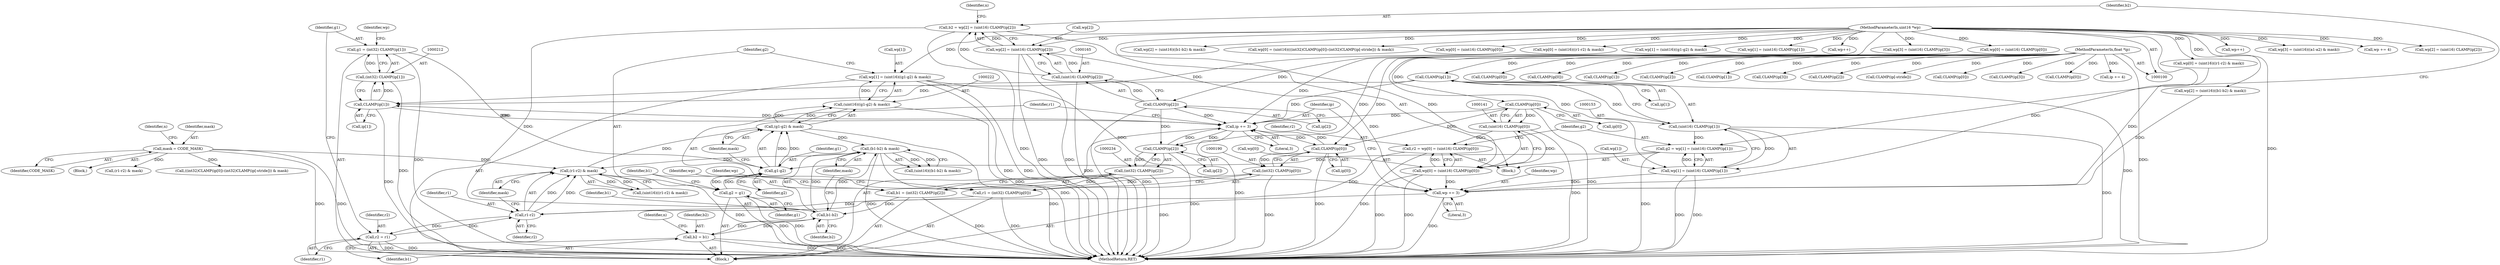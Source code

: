 digraph "0_libtiff_83a4b92815ea04969d494416eaae3d4c6b338e4a#diff-c8b4b355f9b5c06d585b23138e1c185f_1@array" {
"1000217" [label="(Call,wp[1] = (uint16)((g1-g2) & mask))"];
"1000221" [label="(Call,(uint16)((g1-g2) & mask))"];
"1000223" [label="(Call,(g1-g2) & mask)"];
"1000224" [label="(Call,g1-g2)"];
"1000209" [label="(Call,g1 = (int32) CLAMP(ip[1]))"];
"1000211" [label="(Call,(int32) CLAMP(ip[1]))"];
"1000213" [label="(Call,CLAMP(ip[1]))"];
"1000184" [label="(Call,ip += 3)"];
"1000235" [label="(Call,CLAMP(ip[2]))"];
"1000166" [label="(Call,CLAMP(ip[2]))"];
"1000101" [label="(MethodParameterIn,float *ip)"];
"1000142" [label="(Call,CLAMP(ip[0]))"];
"1000191" [label="(Call,CLAMP(ip[0]))"];
"1000154" [label="(Call,CLAMP(ip[1]))"];
"1000228" [label="(Call,g2 = g1)"];
"1000146" [label="(Call,g2 = wp[1] = (uint16) CLAMP(ip[1]))"];
"1000148" [label="(Call,wp[1] = (uint16) CLAMP(ip[1]))"];
"1000104" [label="(MethodParameterIn,uint16 *wp)"];
"1000152" [label="(Call,(uint16) CLAMP(ip[1]))"];
"1000201" [label="(Call,(r1-r2) & mask)"];
"1000202" [label="(Call,r1-r2)"];
"1000187" [label="(Call,r1 = (int32) CLAMP(ip[0]))"];
"1000189" [label="(Call,(int32) CLAMP(ip[0]))"];
"1000206" [label="(Call,r2 = r1)"];
"1000134" [label="(Call,r2 = wp[0] = (uint16) CLAMP(ip[0]))"];
"1000136" [label="(Call,wp[0] = (uint16) CLAMP(ip[0]))"];
"1000140" [label="(Call,(uint16) CLAMP(ip[0]))"];
"1000121" [label="(Call,mask = CODE_MASK)"];
"1000245" [label="(Call,(b1-b2) & mask)"];
"1000246" [label="(Call,b1-b2)"];
"1000231" [label="(Call,b1 = (int32) CLAMP(ip[2]))"];
"1000233" [label="(Call,(int32) CLAMP(ip[2]))"];
"1000158" [label="(Call,b2 = wp[2] = (uint16) CLAMP(ip[2]))"];
"1000160" [label="(Call,wp[2] = (uint16) CLAMP(ip[2]))"];
"1000164" [label="(Call,(uint16) CLAMP(ip[2]))"];
"1000250" [label="(Call,b2 = b1)"];
"1000181" [label="(Call,wp += 3)"];
"1000136" [label="(Call,wp[0] = (uint16) CLAMP(ip[0]))"];
"1000231" [label="(Call,b1 = (int32) CLAMP(ip[2]))"];
"1000422" [label="(Call,CLAMP(ip[0]))"];
"1000226" [label="(Identifier,g2)"];
"1000171" [label="(Identifier,n)"];
"1000232" [label="(Identifier,b1)"];
"1000444" [label="(Call,((int32)CLAMP(ip[0])-(int32)CLAMP(ip[-stride])) & mask)"];
"1000177" [label="(Block,)"];
"1000241" [label="(Identifier,wp)"];
"1000191" [label="(Call,CLAMP(ip[0]))"];
"1000426" [label="(Call,wp++)"];
"1000161" [label="(Call,wp[2])"];
"1000134" [label="(Call,r2 = wp[0] = (uint16) CLAMP(ip[0]))"];
"1000243" [label="(Call,(uint16)((b1-b2) & mask))"];
"1000398" [label="(Call,wp[3] = (uint16)((a1-a2) & mask))"];
"1000224" [label="(Call,g1-g2)"];
"1000147" [label="(Identifier,g2)"];
"1000318" [label="(Call,wp += 4)"];
"1000219" [label="(Identifier,wp)"];
"1000247" [label="(Identifier,b1)"];
"1000285" [label="(Call,wp[2] = (uint16) CLAMP(ip[2]))"];
"1000140" [label="(Call,(uint16) CLAMP(ip[0]))"];
"1000376" [label="(Call,wp[2] = (uint16)((b1-b2) & mask))"];
"1000137" [label="(Call,wp[0])"];
"1000195" [label="(Call,wp[0] = (uint16)((r1-r2) & mask))"];
"1000448" [label="(Call,CLAMP(ip[0]))"];
"1000279" [label="(Call,CLAMP(ip[1]))"];
"1000213" [label="(Call,CLAMP(ip[1]))"];
"1000104" [label="(MethodParameterIn,uint16 *wp)"];
"1000101" [label="(MethodParameterIn,float *ip)"];
"1000438" [label="(Call,wp[0] = (uint16)(((int32)CLAMP(ip[0])-(int32)CLAMP(ip[-stride])) & mask))"];
"1000185" [label="(Identifier,ip)"];
"1000227" [label="(Identifier,mask)"];
"1000245" [label="(Call,(b1-b2) & mask)"];
"1000181" [label="(Call,wp += 3)"];
"1000133" [label="(Block,)"];
"1000164" [label="(Call,(uint16) CLAMP(ip[2]))"];
"1000154" [label="(Call,CLAMP(ip[1]))"];
"1000246" [label="(Call,b1-b2)"];
"1000249" [label="(Identifier,mask)"];
"1000201" [label="(Call,(r1-r2) & mask)"];
"1000291" [label="(Call,CLAMP(ip[2]))"];
"1000187" [label="(Call,r1 = (int32) CLAMP(ip[0]))"];
"1000123" [label="(Identifier,CODE_MASK)"];
"1000233" [label="(Call,(int32) CLAMP(ip[2]))"];
"1000350" [label="(Call,CLAMP(ip[1]))"];
"1000192" [label="(Call,ip[0])"];
"1000146" [label="(Call,g2 = wp[1] = (uint16) CLAMP(ip[1]))"];
"1000106" [label="(Block,)"];
"1000261" [label="(Call,wp[0] = (uint16) CLAMP(ip[0]))"];
"1000202" [label="(Call,r1-r2)"];
"1000209" [label="(Call,g1 = (int32) CLAMP(ip[1]))"];
"1000218" [label="(Call,wp[1])"];
"1000122" [label="(Identifier,mask)"];
"1000149" [label="(Call,wp[1])"];
"1000210" [label="(Identifier,g1)"];
"1000182" [label="(Identifier,wp)"];
"1000184" [label="(Call,ip += 3)"];
"1000225" [label="(Identifier,g1)"];
"1000394" [label="(Call,CLAMP(ip[3]))"];
"1000206" [label="(Call,r2 = r1)"];
"1000372" [label="(Call,CLAMP(ip[2]))"];
"1000183" [label="(Literal,3)"];
"1000223" [label="(Call,(g1-g2) & mask)"];
"1000211" [label="(Call,(int32) CLAMP(ip[1]))"];
"1000338" [label="(Call,(r1-r2) & mask)"];
"1000126" [label="(Identifier,n)"];
"1000332" [label="(Call,wp[0] = (uint16)((r1-r2) & mask))"];
"1000159" [label="(Identifier,b2)"];
"1000354" [label="(Call,wp[1] = (uint16)((g1-g2) & mask))"];
"1000167" [label="(Call,ip[2])"];
"1000214" [label="(Call,ip[1])"];
"1000239" [label="(Call,wp[2] = (uint16)((b1-b2) & mask))"];
"1000166" [label="(Call,CLAMP(ip[2]))"];
"1000148" [label="(Call,wp[1] = (uint16) CLAMP(ip[1]))"];
"1000186" [label="(Literal,3)"];
"1000454" [label="(Call,CLAMP(ip[-stride]))"];
"1000236" [label="(Call,ip[2])"];
"1000207" [label="(Identifier,r2)"];
"1000160" [label="(Call,wp[2] = (uint16) CLAMP(ip[2]))"];
"1000197" [label="(Identifier,wp)"];
"1000273" [label="(Call,wp[1] = (uint16) CLAMP(ip[1]))"];
"1000460" [label="(Call,wp++)"];
"1000250" [label="(Call,b2 = b1)"];
"1000199" [label="(Call,(uint16)((r1-r2) & mask))"];
"1000297" [label="(Call,wp[3] = (uint16) CLAMP(ip[3]))"];
"1000267" [label="(Call,CLAMP(ip[0]))"];
"1000252" [label="(Identifier,b1)"];
"1000230" [label="(Identifier,g1)"];
"1000204" [label="(Identifier,r2)"];
"1000303" [label="(Call,CLAMP(ip[3]))"];
"1000228" [label="(Call,g2 = g1)"];
"1000205" [label="(Identifier,mask)"];
"1000135" [label="(Identifier,r2)"];
"1000229" [label="(Identifier,g2)"];
"1000143" [label="(Call,ip[0])"];
"1000235" [label="(Call,CLAMP(ip[2]))"];
"1000158" [label="(Call,b2 = wp[2] = (uint16) CLAMP(ip[2]))"];
"1000189" [label="(Call,(int32) CLAMP(ip[0]))"];
"1000155" [label="(Call,ip[1])"];
"1000221" [label="(Call,(uint16)((g1-g2) & mask))"];
"1000121" [label="(Call,mask = CODE_MASK)"];
"1000217" [label="(Call,wp[1] = (uint16)((g1-g2) & mask))"];
"1000188" [label="(Identifier,r1)"];
"1000175" [label="(Identifier,n)"];
"1000416" [label="(Call,wp[0] = (uint16) CLAMP(ip[0]))"];
"1000142" [label="(Call,CLAMP(ip[0]))"];
"1000248" [label="(Identifier,b2)"];
"1000208" [label="(Identifier,r1)"];
"1000203" [label="(Identifier,r1)"];
"1000251" [label="(Identifier,b2)"];
"1000328" [label="(Call,CLAMP(ip[0]))"];
"1000321" [label="(Call,ip += 4)"];
"1000465" [label="(MethodReturn,RET)"];
"1000152" [label="(Call,(uint16) CLAMP(ip[1]))"];
"1000217" -> "1000177"  [label="AST: "];
"1000217" -> "1000221"  [label="CFG: "];
"1000218" -> "1000217"  [label="AST: "];
"1000221" -> "1000217"  [label="AST: "];
"1000229" -> "1000217"  [label="CFG: "];
"1000217" -> "1000465"  [label="DDG: "];
"1000217" -> "1000465"  [label="DDG: "];
"1000217" -> "1000181"  [label="DDG: "];
"1000221" -> "1000217"  [label="DDG: "];
"1000104" -> "1000217"  [label="DDG: "];
"1000221" -> "1000223"  [label="CFG: "];
"1000222" -> "1000221"  [label="AST: "];
"1000223" -> "1000221"  [label="AST: "];
"1000221" -> "1000465"  [label="DDG: "];
"1000223" -> "1000221"  [label="DDG: "];
"1000223" -> "1000221"  [label="DDG: "];
"1000223" -> "1000227"  [label="CFG: "];
"1000224" -> "1000223"  [label="AST: "];
"1000227" -> "1000223"  [label="AST: "];
"1000223" -> "1000465"  [label="DDG: "];
"1000224" -> "1000223"  [label="DDG: "];
"1000224" -> "1000223"  [label="DDG: "];
"1000201" -> "1000223"  [label="DDG: "];
"1000223" -> "1000245"  [label="DDG: "];
"1000224" -> "1000226"  [label="CFG: "];
"1000225" -> "1000224"  [label="AST: "];
"1000226" -> "1000224"  [label="AST: "];
"1000227" -> "1000224"  [label="CFG: "];
"1000209" -> "1000224"  [label="DDG: "];
"1000228" -> "1000224"  [label="DDG: "];
"1000146" -> "1000224"  [label="DDG: "];
"1000224" -> "1000228"  [label="DDG: "];
"1000209" -> "1000177"  [label="AST: "];
"1000209" -> "1000211"  [label="CFG: "];
"1000210" -> "1000209"  [label="AST: "];
"1000211" -> "1000209"  [label="AST: "];
"1000219" -> "1000209"  [label="CFG: "];
"1000209" -> "1000465"  [label="DDG: "];
"1000211" -> "1000209"  [label="DDG: "];
"1000211" -> "1000213"  [label="CFG: "];
"1000212" -> "1000211"  [label="AST: "];
"1000213" -> "1000211"  [label="AST: "];
"1000211" -> "1000465"  [label="DDG: "];
"1000213" -> "1000211"  [label="DDG: "];
"1000213" -> "1000214"  [label="CFG: "];
"1000214" -> "1000213"  [label="AST: "];
"1000213" -> "1000465"  [label="DDG: "];
"1000213" -> "1000184"  [label="DDG: "];
"1000184" -> "1000213"  [label="DDG: "];
"1000154" -> "1000213"  [label="DDG: "];
"1000101" -> "1000213"  [label="DDG: "];
"1000184" -> "1000177"  [label="AST: "];
"1000184" -> "1000186"  [label="CFG: "];
"1000185" -> "1000184"  [label="AST: "];
"1000186" -> "1000184"  [label="AST: "];
"1000188" -> "1000184"  [label="CFG: "];
"1000184" -> "1000465"  [label="DDG: "];
"1000235" -> "1000184"  [label="DDG: "];
"1000142" -> "1000184"  [label="DDG: "];
"1000191" -> "1000184"  [label="DDG: "];
"1000154" -> "1000184"  [label="DDG: "];
"1000166" -> "1000184"  [label="DDG: "];
"1000101" -> "1000184"  [label="DDG: "];
"1000184" -> "1000191"  [label="DDG: "];
"1000184" -> "1000235"  [label="DDG: "];
"1000235" -> "1000233"  [label="AST: "];
"1000235" -> "1000236"  [label="CFG: "];
"1000236" -> "1000235"  [label="AST: "];
"1000233" -> "1000235"  [label="CFG: "];
"1000235" -> "1000465"  [label="DDG: "];
"1000235" -> "1000233"  [label="DDG: "];
"1000166" -> "1000235"  [label="DDG: "];
"1000101" -> "1000235"  [label="DDG: "];
"1000166" -> "1000164"  [label="AST: "];
"1000166" -> "1000167"  [label="CFG: "];
"1000167" -> "1000166"  [label="AST: "];
"1000164" -> "1000166"  [label="CFG: "];
"1000166" -> "1000465"  [label="DDG: "];
"1000166" -> "1000164"  [label="DDG: "];
"1000101" -> "1000166"  [label="DDG: "];
"1000101" -> "1000100"  [label="AST: "];
"1000101" -> "1000465"  [label="DDG: "];
"1000101" -> "1000142"  [label="DDG: "];
"1000101" -> "1000154"  [label="DDG: "];
"1000101" -> "1000191"  [label="DDG: "];
"1000101" -> "1000267"  [label="DDG: "];
"1000101" -> "1000279"  [label="DDG: "];
"1000101" -> "1000291"  [label="DDG: "];
"1000101" -> "1000303"  [label="DDG: "];
"1000101" -> "1000321"  [label="DDG: "];
"1000101" -> "1000328"  [label="DDG: "];
"1000101" -> "1000350"  [label="DDG: "];
"1000101" -> "1000372"  [label="DDG: "];
"1000101" -> "1000394"  [label="DDG: "];
"1000101" -> "1000422"  [label="DDG: "];
"1000101" -> "1000448"  [label="DDG: "];
"1000101" -> "1000454"  [label="DDG: "];
"1000142" -> "1000140"  [label="AST: "];
"1000142" -> "1000143"  [label="CFG: "];
"1000143" -> "1000142"  [label="AST: "];
"1000140" -> "1000142"  [label="CFG: "];
"1000142" -> "1000465"  [label="DDG: "];
"1000142" -> "1000140"  [label="DDG: "];
"1000142" -> "1000191"  [label="DDG: "];
"1000191" -> "1000189"  [label="AST: "];
"1000191" -> "1000192"  [label="CFG: "];
"1000192" -> "1000191"  [label="AST: "];
"1000189" -> "1000191"  [label="CFG: "];
"1000191" -> "1000465"  [label="DDG: "];
"1000191" -> "1000189"  [label="DDG: "];
"1000154" -> "1000152"  [label="AST: "];
"1000154" -> "1000155"  [label="CFG: "];
"1000155" -> "1000154"  [label="AST: "];
"1000152" -> "1000154"  [label="CFG: "];
"1000154" -> "1000465"  [label="DDG: "];
"1000154" -> "1000152"  [label="DDG: "];
"1000228" -> "1000177"  [label="AST: "];
"1000228" -> "1000230"  [label="CFG: "];
"1000229" -> "1000228"  [label="AST: "];
"1000230" -> "1000228"  [label="AST: "];
"1000232" -> "1000228"  [label="CFG: "];
"1000228" -> "1000465"  [label="DDG: "];
"1000228" -> "1000465"  [label="DDG: "];
"1000146" -> "1000133"  [label="AST: "];
"1000146" -> "1000148"  [label="CFG: "];
"1000147" -> "1000146"  [label="AST: "];
"1000148" -> "1000146"  [label="AST: "];
"1000159" -> "1000146"  [label="CFG: "];
"1000146" -> "1000465"  [label="DDG: "];
"1000148" -> "1000146"  [label="DDG: "];
"1000152" -> "1000146"  [label="DDG: "];
"1000148" -> "1000152"  [label="CFG: "];
"1000149" -> "1000148"  [label="AST: "];
"1000152" -> "1000148"  [label="AST: "];
"1000148" -> "1000465"  [label="DDG: "];
"1000148" -> "1000465"  [label="DDG: "];
"1000104" -> "1000148"  [label="DDG: "];
"1000152" -> "1000148"  [label="DDG: "];
"1000148" -> "1000181"  [label="DDG: "];
"1000104" -> "1000100"  [label="AST: "];
"1000104" -> "1000465"  [label="DDG: "];
"1000104" -> "1000136"  [label="DDG: "];
"1000104" -> "1000160"  [label="DDG: "];
"1000104" -> "1000181"  [label="DDG: "];
"1000104" -> "1000195"  [label="DDG: "];
"1000104" -> "1000239"  [label="DDG: "];
"1000104" -> "1000261"  [label="DDG: "];
"1000104" -> "1000273"  [label="DDG: "];
"1000104" -> "1000285"  [label="DDG: "];
"1000104" -> "1000297"  [label="DDG: "];
"1000104" -> "1000318"  [label="DDG: "];
"1000104" -> "1000332"  [label="DDG: "];
"1000104" -> "1000354"  [label="DDG: "];
"1000104" -> "1000376"  [label="DDG: "];
"1000104" -> "1000398"  [label="DDG: "];
"1000104" -> "1000416"  [label="DDG: "];
"1000104" -> "1000426"  [label="DDG: "];
"1000104" -> "1000438"  [label="DDG: "];
"1000104" -> "1000460"  [label="DDG: "];
"1000153" -> "1000152"  [label="AST: "];
"1000152" -> "1000465"  [label="DDG: "];
"1000201" -> "1000199"  [label="AST: "];
"1000201" -> "1000205"  [label="CFG: "];
"1000202" -> "1000201"  [label="AST: "];
"1000205" -> "1000201"  [label="AST: "];
"1000199" -> "1000201"  [label="CFG: "];
"1000201" -> "1000465"  [label="DDG: "];
"1000201" -> "1000199"  [label="DDG: "];
"1000201" -> "1000199"  [label="DDG: "];
"1000202" -> "1000201"  [label="DDG: "];
"1000202" -> "1000201"  [label="DDG: "];
"1000121" -> "1000201"  [label="DDG: "];
"1000245" -> "1000201"  [label="DDG: "];
"1000202" -> "1000204"  [label="CFG: "];
"1000203" -> "1000202"  [label="AST: "];
"1000204" -> "1000202"  [label="AST: "];
"1000205" -> "1000202"  [label="CFG: "];
"1000187" -> "1000202"  [label="DDG: "];
"1000206" -> "1000202"  [label="DDG: "];
"1000134" -> "1000202"  [label="DDG: "];
"1000202" -> "1000206"  [label="DDG: "];
"1000187" -> "1000177"  [label="AST: "];
"1000187" -> "1000189"  [label="CFG: "];
"1000188" -> "1000187"  [label="AST: "];
"1000189" -> "1000187"  [label="AST: "];
"1000197" -> "1000187"  [label="CFG: "];
"1000187" -> "1000465"  [label="DDG: "];
"1000189" -> "1000187"  [label="DDG: "];
"1000190" -> "1000189"  [label="AST: "];
"1000189" -> "1000465"  [label="DDG: "];
"1000206" -> "1000177"  [label="AST: "];
"1000206" -> "1000208"  [label="CFG: "];
"1000207" -> "1000206"  [label="AST: "];
"1000208" -> "1000206"  [label="AST: "];
"1000210" -> "1000206"  [label="CFG: "];
"1000206" -> "1000465"  [label="DDG: "];
"1000206" -> "1000465"  [label="DDG: "];
"1000134" -> "1000133"  [label="AST: "];
"1000134" -> "1000136"  [label="CFG: "];
"1000135" -> "1000134"  [label="AST: "];
"1000136" -> "1000134"  [label="AST: "];
"1000147" -> "1000134"  [label="CFG: "];
"1000134" -> "1000465"  [label="DDG: "];
"1000136" -> "1000134"  [label="DDG: "];
"1000140" -> "1000134"  [label="DDG: "];
"1000136" -> "1000140"  [label="CFG: "];
"1000137" -> "1000136"  [label="AST: "];
"1000140" -> "1000136"  [label="AST: "];
"1000136" -> "1000465"  [label="DDG: "];
"1000136" -> "1000465"  [label="DDG: "];
"1000140" -> "1000136"  [label="DDG: "];
"1000136" -> "1000181"  [label="DDG: "];
"1000141" -> "1000140"  [label="AST: "];
"1000140" -> "1000465"  [label="DDG: "];
"1000121" -> "1000106"  [label="AST: "];
"1000121" -> "1000123"  [label="CFG: "];
"1000122" -> "1000121"  [label="AST: "];
"1000123" -> "1000121"  [label="AST: "];
"1000126" -> "1000121"  [label="CFG: "];
"1000121" -> "1000465"  [label="DDG: "];
"1000121" -> "1000465"  [label="DDG: "];
"1000121" -> "1000338"  [label="DDG: "];
"1000121" -> "1000444"  [label="DDG: "];
"1000245" -> "1000243"  [label="AST: "];
"1000245" -> "1000249"  [label="CFG: "];
"1000246" -> "1000245"  [label="AST: "];
"1000249" -> "1000245"  [label="AST: "];
"1000243" -> "1000245"  [label="CFG: "];
"1000245" -> "1000465"  [label="DDG: "];
"1000245" -> "1000465"  [label="DDG: "];
"1000245" -> "1000243"  [label="DDG: "];
"1000245" -> "1000243"  [label="DDG: "];
"1000246" -> "1000245"  [label="DDG: "];
"1000246" -> "1000245"  [label="DDG: "];
"1000246" -> "1000248"  [label="CFG: "];
"1000247" -> "1000246"  [label="AST: "];
"1000248" -> "1000246"  [label="AST: "];
"1000249" -> "1000246"  [label="CFG: "];
"1000231" -> "1000246"  [label="DDG: "];
"1000158" -> "1000246"  [label="DDG: "];
"1000250" -> "1000246"  [label="DDG: "];
"1000246" -> "1000250"  [label="DDG: "];
"1000231" -> "1000177"  [label="AST: "];
"1000231" -> "1000233"  [label="CFG: "];
"1000232" -> "1000231"  [label="AST: "];
"1000233" -> "1000231"  [label="AST: "];
"1000241" -> "1000231"  [label="CFG: "];
"1000231" -> "1000465"  [label="DDG: "];
"1000233" -> "1000231"  [label="DDG: "];
"1000234" -> "1000233"  [label="AST: "];
"1000233" -> "1000465"  [label="DDG: "];
"1000158" -> "1000133"  [label="AST: "];
"1000158" -> "1000160"  [label="CFG: "];
"1000159" -> "1000158"  [label="AST: "];
"1000160" -> "1000158"  [label="AST: "];
"1000171" -> "1000158"  [label="CFG: "];
"1000158" -> "1000465"  [label="DDG: "];
"1000160" -> "1000158"  [label="DDG: "];
"1000164" -> "1000158"  [label="DDG: "];
"1000160" -> "1000164"  [label="CFG: "];
"1000161" -> "1000160"  [label="AST: "];
"1000164" -> "1000160"  [label="AST: "];
"1000160" -> "1000465"  [label="DDG: "];
"1000160" -> "1000465"  [label="DDG: "];
"1000164" -> "1000160"  [label="DDG: "];
"1000160" -> "1000181"  [label="DDG: "];
"1000165" -> "1000164"  [label="AST: "];
"1000164" -> "1000465"  [label="DDG: "];
"1000250" -> "1000177"  [label="AST: "];
"1000250" -> "1000252"  [label="CFG: "];
"1000251" -> "1000250"  [label="AST: "];
"1000252" -> "1000250"  [label="AST: "];
"1000175" -> "1000250"  [label="CFG: "];
"1000250" -> "1000465"  [label="DDG: "];
"1000250" -> "1000465"  [label="DDG: "];
"1000181" -> "1000177"  [label="AST: "];
"1000181" -> "1000183"  [label="CFG: "];
"1000182" -> "1000181"  [label="AST: "];
"1000183" -> "1000181"  [label="AST: "];
"1000185" -> "1000181"  [label="CFG: "];
"1000181" -> "1000465"  [label="DDG: "];
"1000239" -> "1000181"  [label="DDG: "];
"1000195" -> "1000181"  [label="DDG: "];
}
